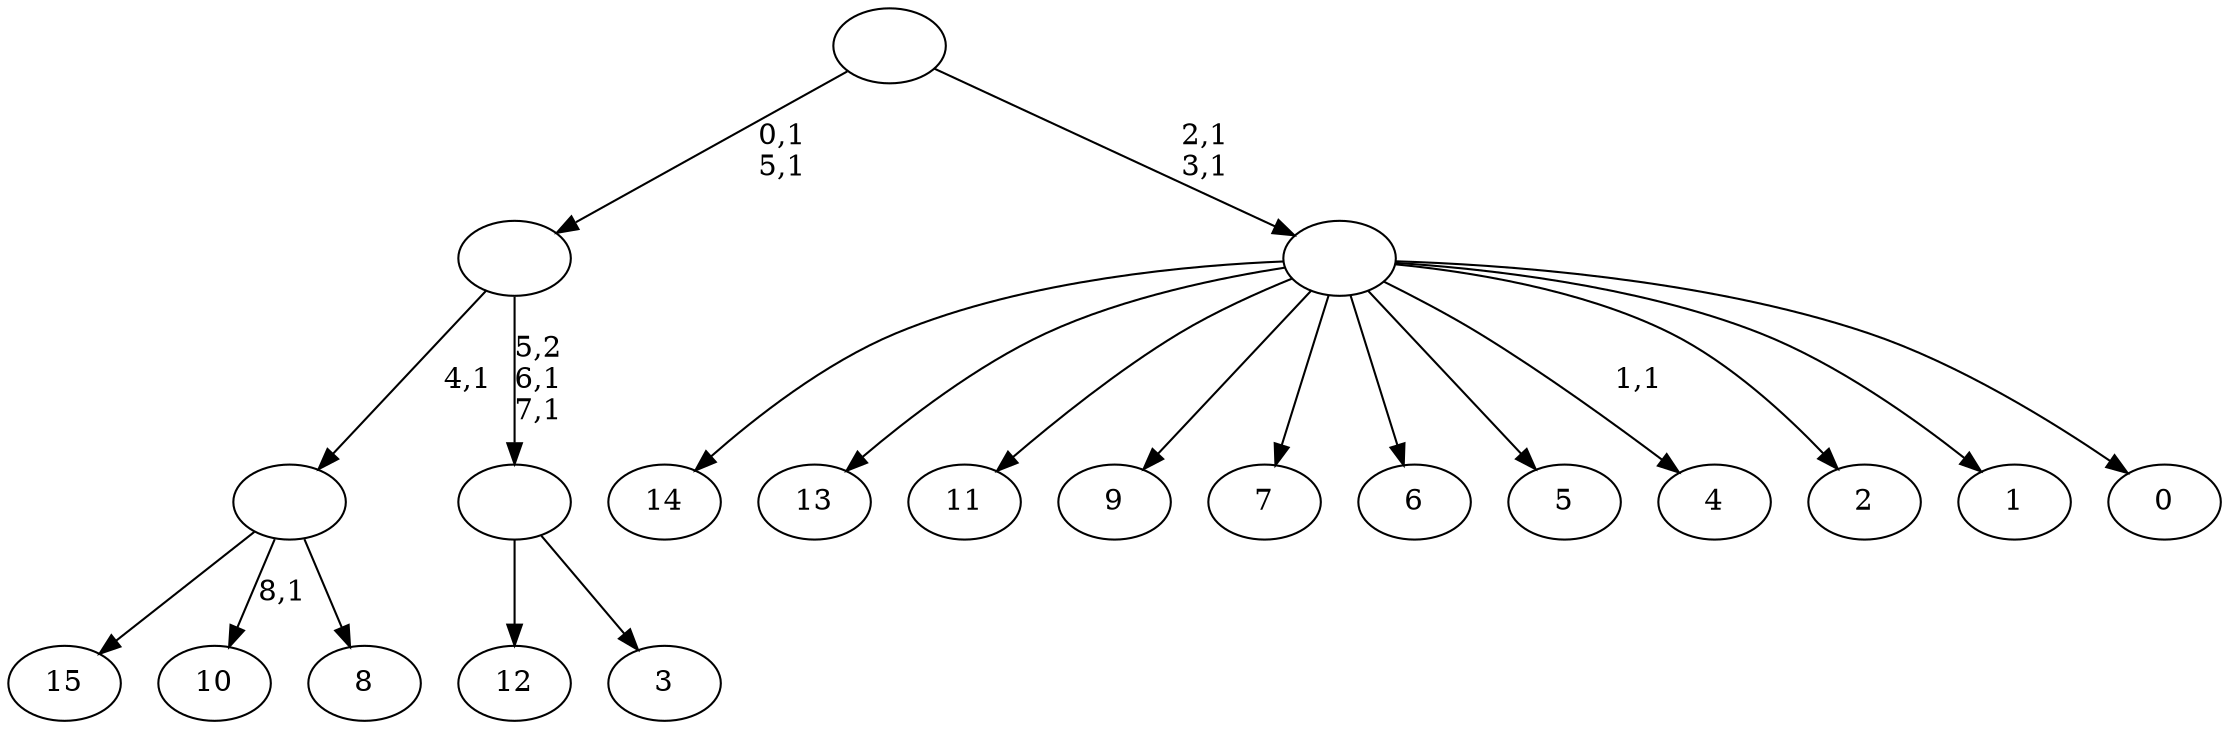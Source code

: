 digraph T {
	25 [label="15"]
	24 [label="14"]
	23 [label="13"]
	22 [label="12"]
	21 [label="11"]
	20 [label="10"]
	18 [label="9"]
	17 [label="8"]
	16 [label=""]
	15 [label="7"]
	14 [label="6"]
	13 [label="5"]
	12 [label="4"]
	10 [label="3"]
	9 [label=""]
	7 [label=""]
	5 [label="2"]
	4 [label="1"]
	3 [label="0"]
	2 [label=""]
	0 [label=""]
	16 -> 20 [label="8,1"]
	16 -> 25 [label=""]
	16 -> 17 [label=""]
	9 -> 22 [label=""]
	9 -> 10 [label=""]
	7 -> 9 [label="5,2\n6,1\n7,1"]
	7 -> 16 [label="4,1"]
	2 -> 12 [label="1,1"]
	2 -> 24 [label=""]
	2 -> 23 [label=""]
	2 -> 21 [label=""]
	2 -> 18 [label=""]
	2 -> 15 [label=""]
	2 -> 14 [label=""]
	2 -> 13 [label=""]
	2 -> 5 [label=""]
	2 -> 4 [label=""]
	2 -> 3 [label=""]
	0 -> 2 [label="2,1\n3,1"]
	0 -> 7 [label="0,1\n5,1"]
}
